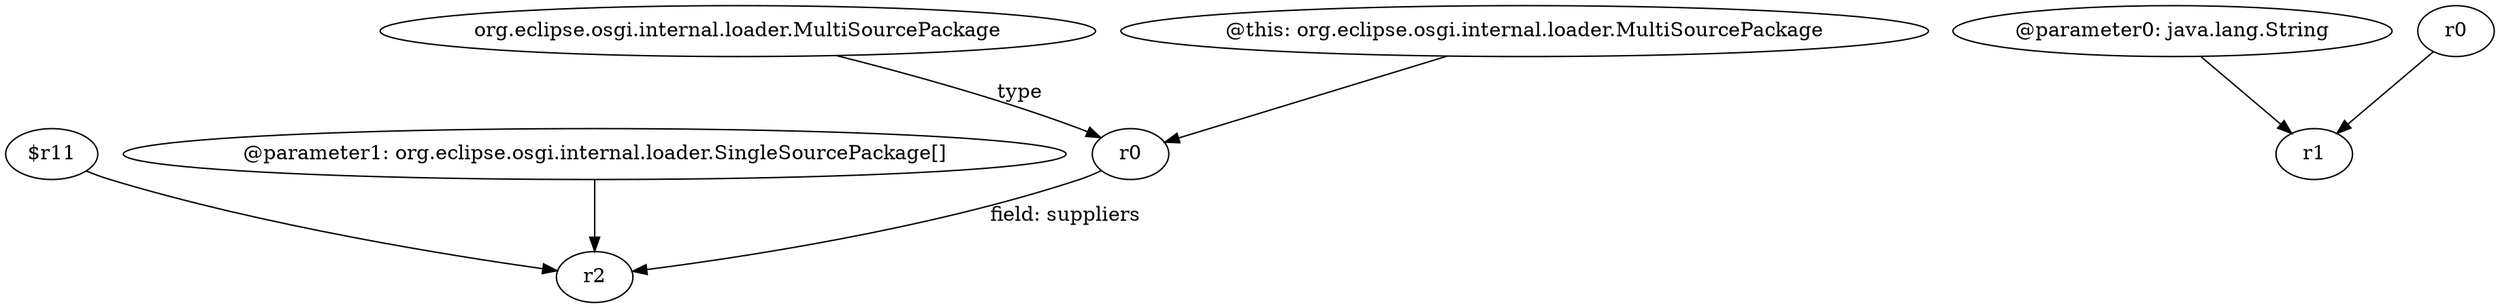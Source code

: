 digraph g {
0[label="r0"]
1[label="r2"]
0->1[label="field: suppliers"]
2[label="@parameter0: java.lang.String"]
3[label="r1"]
2->3[label=""]
4[label="org.eclipse.osgi.internal.loader.MultiSourcePackage"]
4->0[label="type"]
5[label="@this: org.eclipse.osgi.internal.loader.MultiSourcePackage"]
5->0[label=""]
6[label="$r11"]
6->1[label=""]
7[label="@parameter1: org.eclipse.osgi.internal.loader.SingleSourcePackage[]"]
7->1[label=""]
8[label="r0"]
8->3[label=""]
}